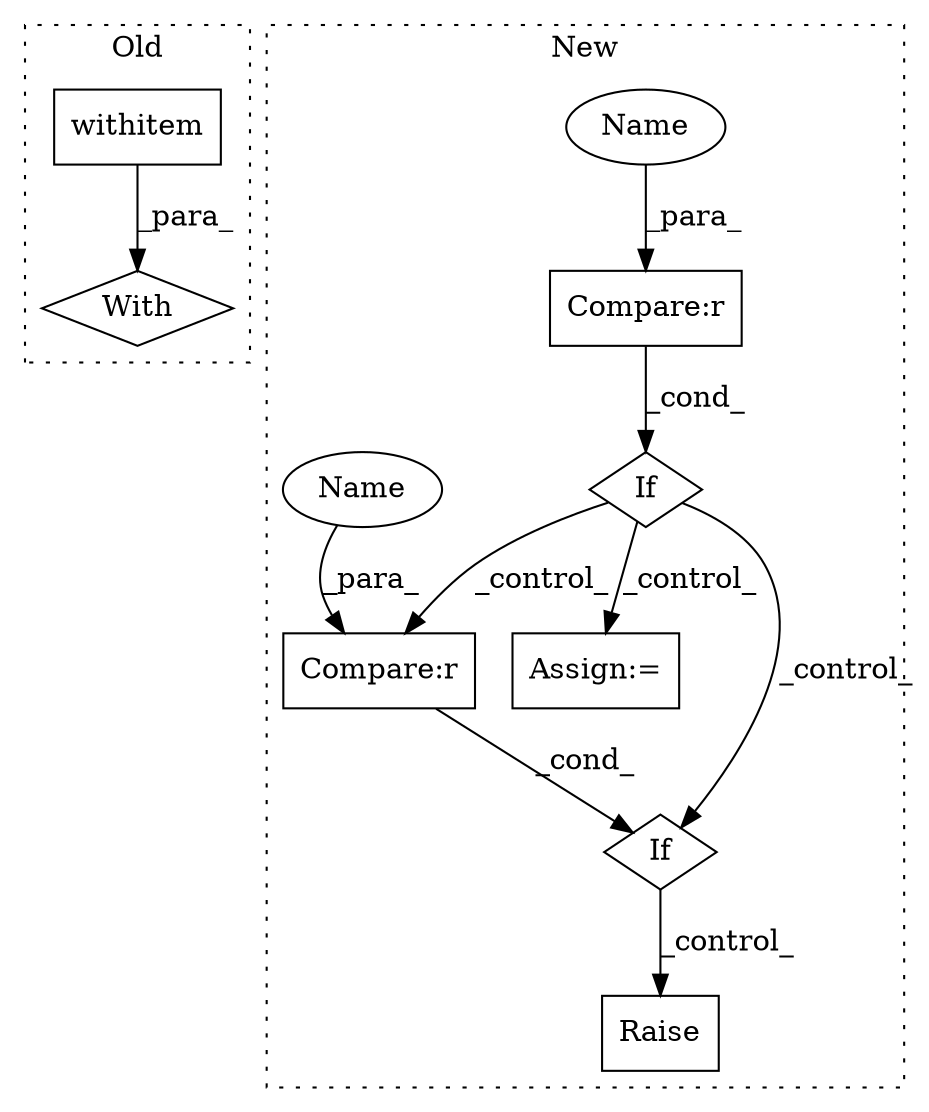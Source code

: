 digraph G {
subgraph cluster0 {
1 [label="withitem" a="49" s="6203" l="2" shape="box"];
3 [label="With" a="39" s="6198,6205" l="5,330" shape="diamond"];
label = "Old";
style="dotted";
}
subgraph cluster1 {
2 [label="Raise" a="91" s="7405" l="6" shape="box"];
4 [label="If" a="96" s="7180" l="3" shape="diamond"];
5 [label="Compare:r" a="40" s="7183" l="19" shape="box"];
6 [label="If" a="96" s="7335" l="0" shape="diamond"];
7 [label="Compare:r" a="40" s="7335" l="19" shape="box"];
8 [label="Assign:=" a="68" s="7292" l="3" shape="box"];
9 [label="Name" a="87" s="7183" l="9" shape="ellipse"];
10 [label="Name" a="87" s="7335" l="9" shape="ellipse"];
label = "New";
style="dotted";
}
1 -> 3 [label="_para_"];
4 -> 7 [label="_control_"];
4 -> 8 [label="_control_"];
4 -> 6 [label="_control_"];
5 -> 4 [label="_cond_"];
6 -> 2 [label="_control_"];
7 -> 6 [label="_cond_"];
9 -> 5 [label="_para_"];
10 -> 7 [label="_para_"];
}